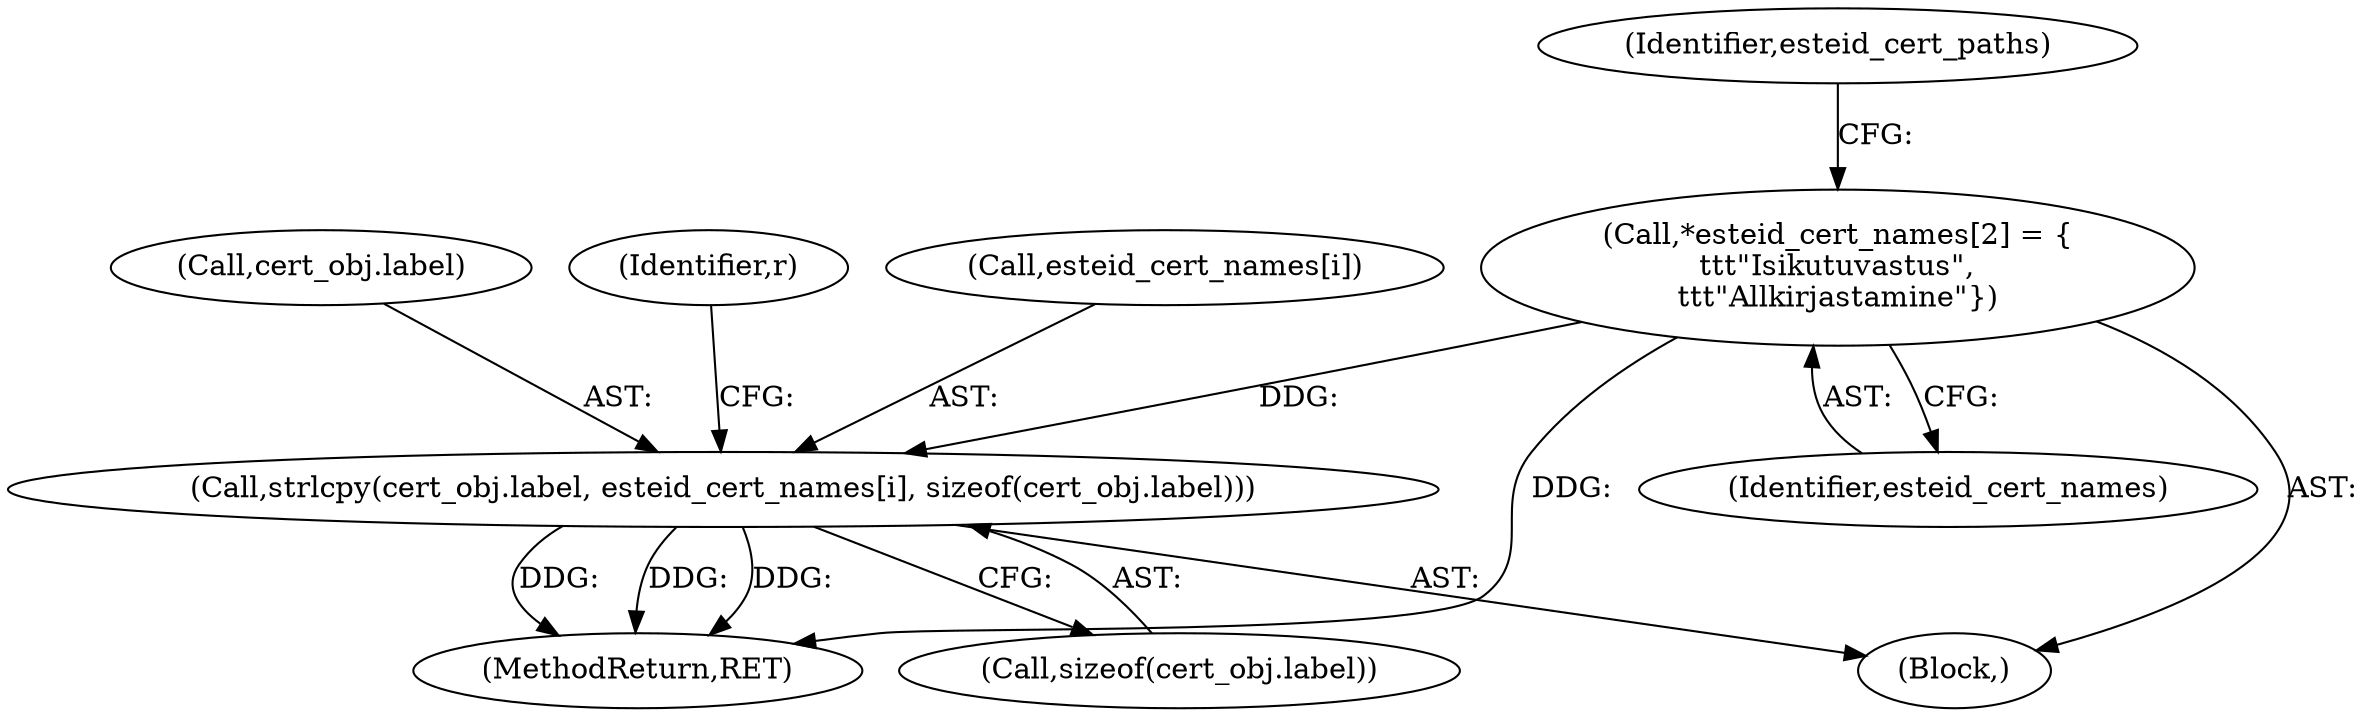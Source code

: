digraph "0_OpenSC_360e95d45ac4123255a4c796db96337f332160ad#diff-d643a0fa169471dbf2912f4866dc49c5_4@array" {
"1000272" [label="(Call,strlcpy(cert_obj.label, esteid_cert_names[i], sizeof(cert_obj.label)))"];
"1000224" [label="(Call,*esteid_cert_names[2] = {\n\t\t\t\"Isikutuvastus\",\n\t\t\t\"Allkirjastamine\"})"];
"1000273" [label="(Call,cert_obj.label)"];
"1000272" [label="(Call,strlcpy(cert_obj.label, esteid_cert_names[i], sizeof(cert_obj.label)))"];
"1000222" [label="(Block,)"];
"1000284" [label="(Identifier,r)"];
"1000276" [label="(Call,esteid_cert_names[i])"];
"1000228" [label="(Identifier,esteid_cert_paths)"];
"1000224" [label="(Call,*esteid_cert_names[2] = {\n\t\t\t\"Isikutuvastus\",\n\t\t\t\"Allkirjastamine\"})"];
"1000279" [label="(Call,sizeof(cert_obj.label))"];
"1000225" [label="(Identifier,esteid_cert_names)"];
"1000834" [label="(MethodReturn,RET)"];
"1000272" -> "1000222"  [label="AST: "];
"1000272" -> "1000279"  [label="CFG: "];
"1000273" -> "1000272"  [label="AST: "];
"1000276" -> "1000272"  [label="AST: "];
"1000279" -> "1000272"  [label="AST: "];
"1000284" -> "1000272"  [label="CFG: "];
"1000272" -> "1000834"  [label="DDG: "];
"1000272" -> "1000834"  [label="DDG: "];
"1000272" -> "1000834"  [label="DDG: "];
"1000224" -> "1000272"  [label="DDG: "];
"1000224" -> "1000222"  [label="AST: "];
"1000224" -> "1000225"  [label="CFG: "];
"1000225" -> "1000224"  [label="AST: "];
"1000228" -> "1000224"  [label="CFG: "];
"1000224" -> "1000834"  [label="DDG: "];
}
